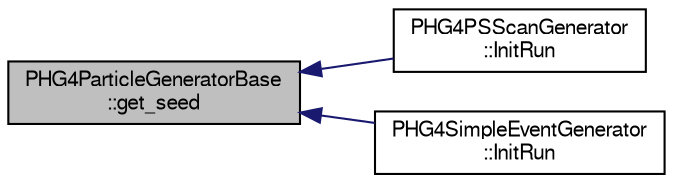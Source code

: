 digraph "PHG4ParticleGeneratorBase::get_seed"
{
  bgcolor="transparent";
  edge [fontname="FreeSans",fontsize="10",labelfontname="FreeSans",labelfontsize="10"];
  node [fontname="FreeSans",fontsize="10",shape=record];
  rankdir="LR";
  Node1 [label="PHG4ParticleGeneratorBase\l::get_seed",height=0.2,width=0.4,color="black", fillcolor="grey75", style="filled" fontcolor="black"];
  Node1 -> Node2 [dir="back",color="midnightblue",fontsize="10",style="solid",fontname="FreeSans"];
  Node2 [label="PHG4PSScanGenerator\l::InitRun",height=0.2,width=0.4,color="black",URL="$de/d76/classPHG4PSScanGenerator.html#a910e9a4a0228a5185e97b5466b256ec6"];
  Node1 -> Node3 [dir="back",color="midnightblue",fontsize="10",style="solid",fontname="FreeSans"];
  Node3 [label="PHG4SimpleEventGenerator\l::InitRun",height=0.2,width=0.4,color="black",URL="$d5/df3/classPHG4SimpleEventGenerator.html#a54f0db778c3a2a4154b76b30e75baf44"];
}
